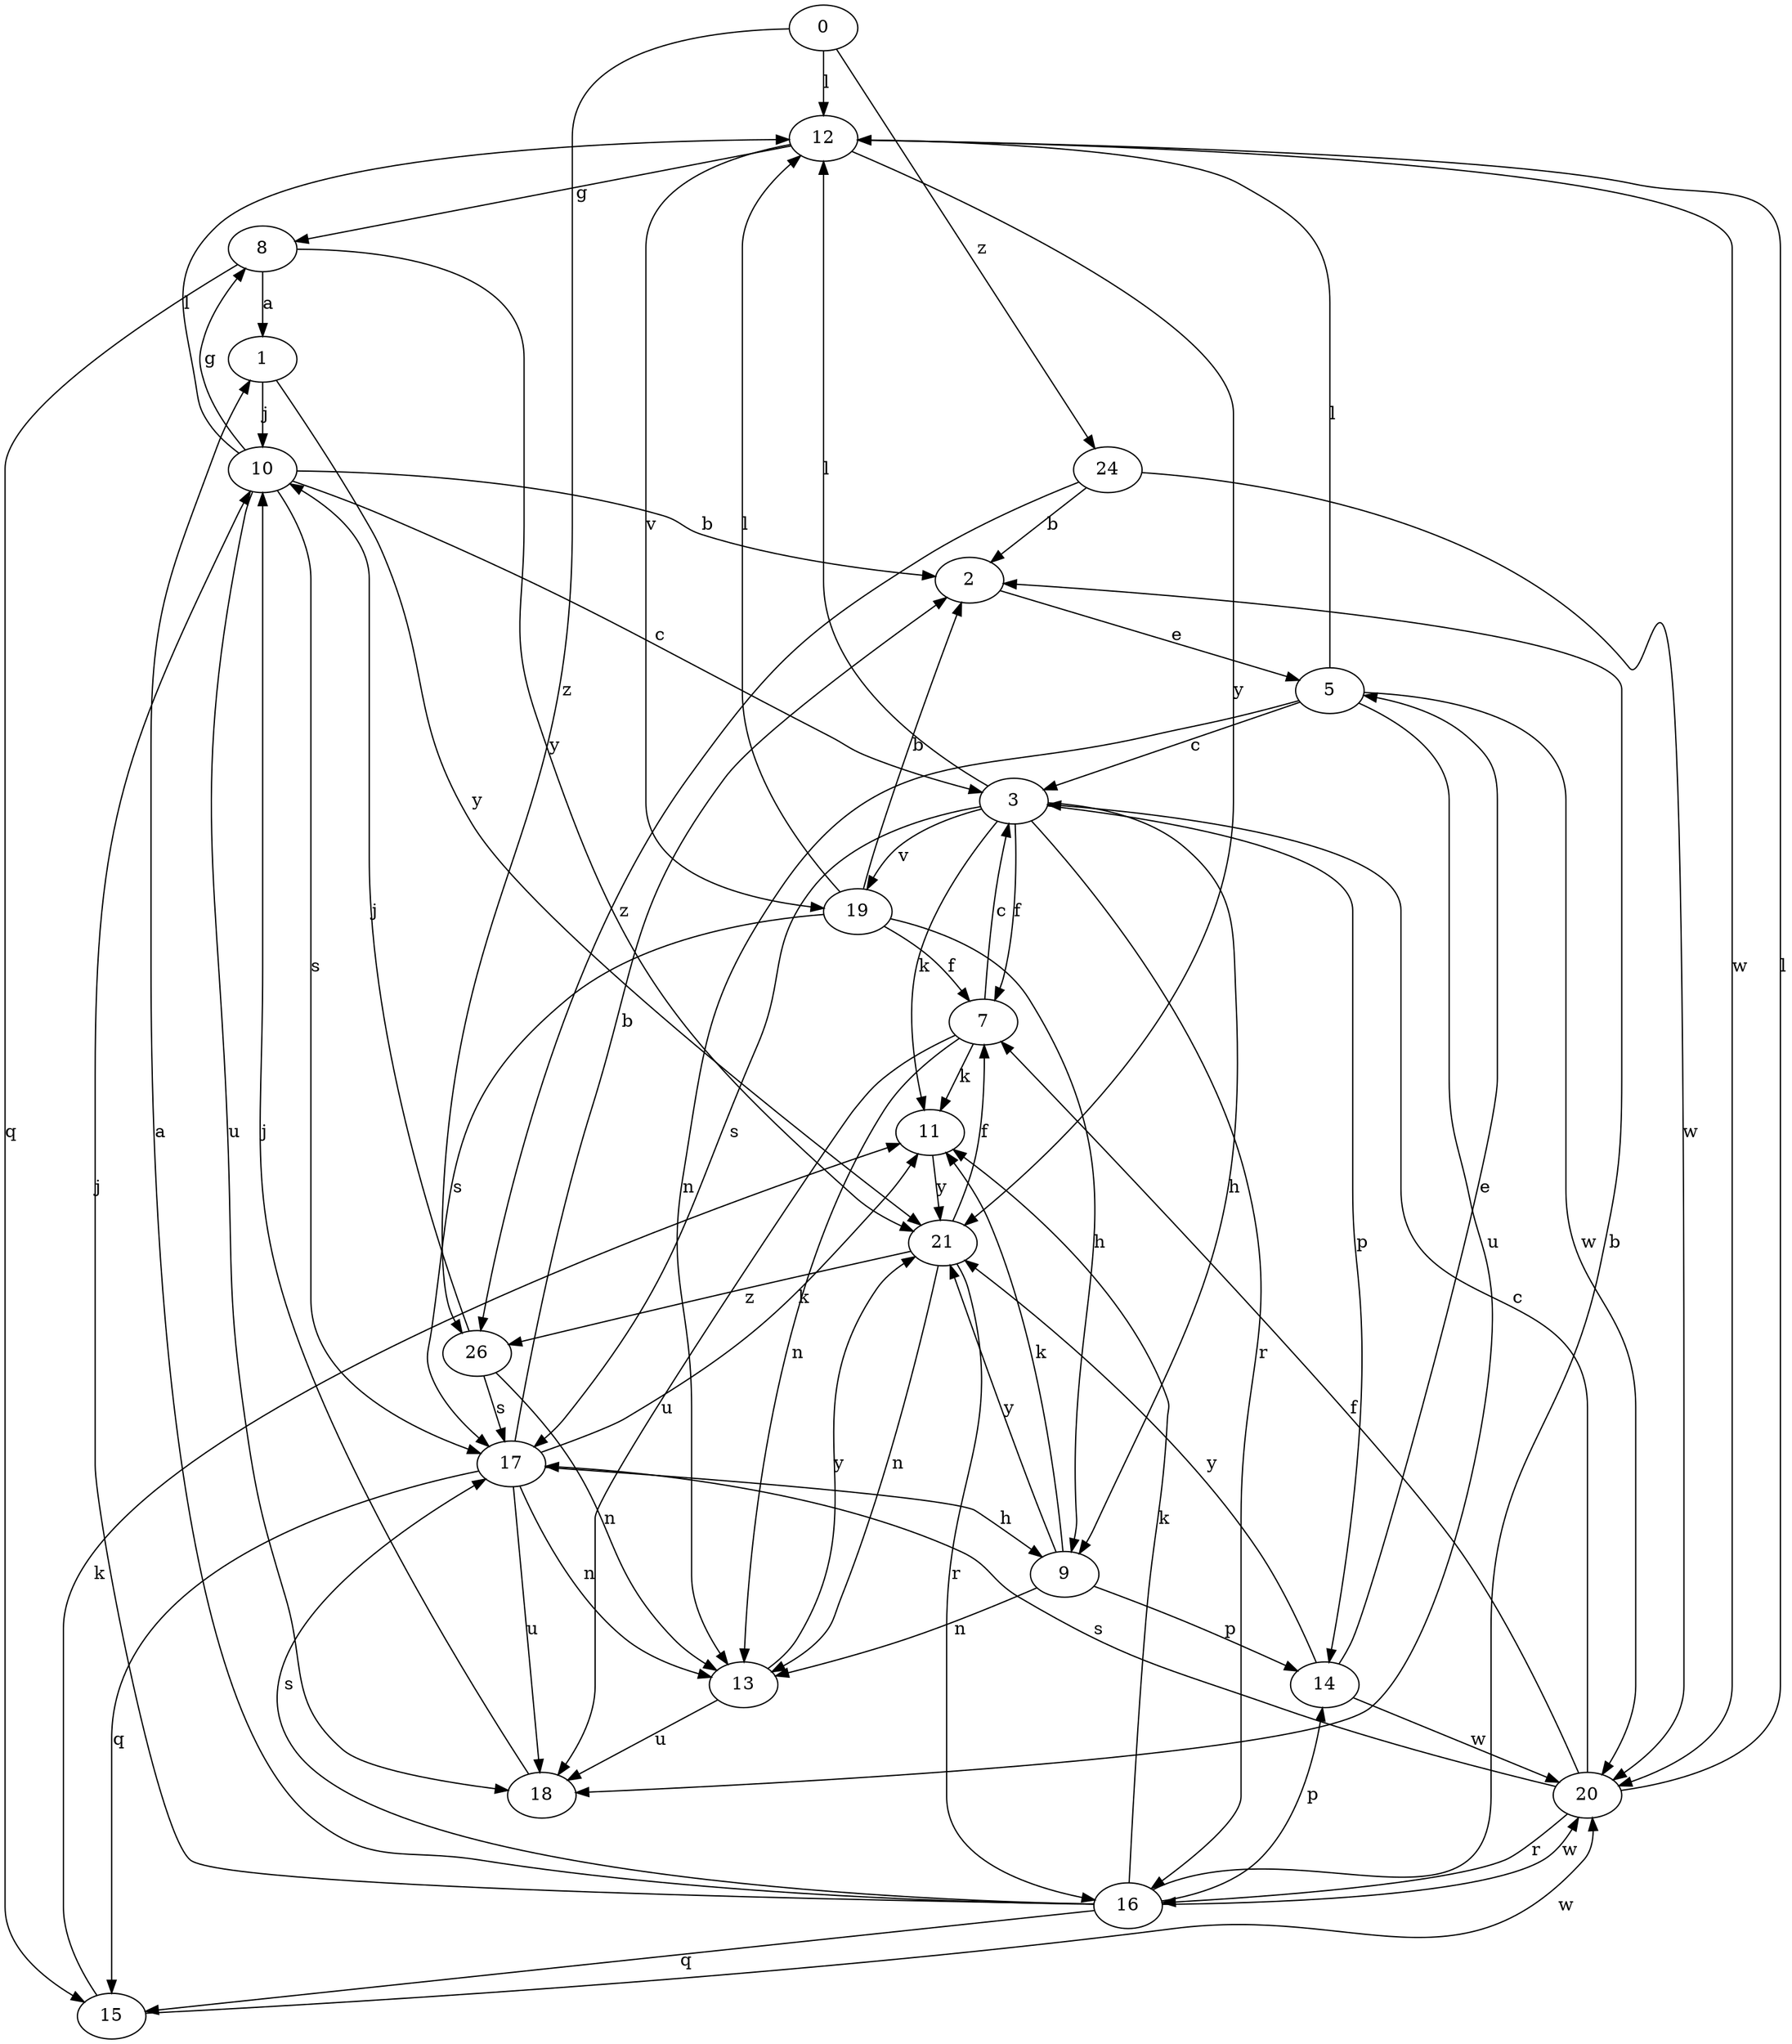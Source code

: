 strict digraph  {
0;
1;
2;
3;
5;
7;
8;
9;
10;
11;
12;
13;
14;
15;
16;
17;
18;
19;
20;
21;
24;
26;
0 -> 12  [label=l];
0 -> 24  [label=z];
0 -> 26  [label=z];
1 -> 10  [label=j];
1 -> 21  [label=y];
2 -> 5  [label=e];
3 -> 7  [label=f];
3 -> 9  [label=h];
3 -> 11  [label=k];
3 -> 12  [label=l];
3 -> 14  [label=p];
3 -> 16  [label=r];
3 -> 17  [label=s];
3 -> 19  [label=v];
5 -> 3  [label=c];
5 -> 12  [label=l];
5 -> 13  [label=n];
5 -> 18  [label=u];
5 -> 20  [label=w];
7 -> 3  [label=c];
7 -> 11  [label=k];
7 -> 13  [label=n];
7 -> 18  [label=u];
8 -> 1  [label=a];
8 -> 15  [label=q];
8 -> 21  [label=y];
9 -> 11  [label=k];
9 -> 13  [label=n];
9 -> 14  [label=p];
9 -> 21  [label=y];
10 -> 2  [label=b];
10 -> 3  [label=c];
10 -> 8  [label=g];
10 -> 12  [label=l];
10 -> 17  [label=s];
10 -> 18  [label=u];
11 -> 21  [label=y];
12 -> 8  [label=g];
12 -> 19  [label=v];
12 -> 20  [label=w];
12 -> 21  [label=y];
13 -> 18  [label=u];
13 -> 21  [label=y];
14 -> 5  [label=e];
14 -> 20  [label=w];
14 -> 21  [label=y];
15 -> 11  [label=k];
15 -> 20  [label=w];
16 -> 1  [label=a];
16 -> 2  [label=b];
16 -> 10  [label=j];
16 -> 11  [label=k];
16 -> 14  [label=p];
16 -> 15  [label=q];
16 -> 17  [label=s];
16 -> 20  [label=w];
17 -> 2  [label=b];
17 -> 9  [label=h];
17 -> 11  [label=k];
17 -> 13  [label=n];
17 -> 15  [label=q];
17 -> 18  [label=u];
18 -> 10  [label=j];
19 -> 2  [label=b];
19 -> 7  [label=f];
19 -> 9  [label=h];
19 -> 12  [label=l];
19 -> 17  [label=s];
20 -> 3  [label=c];
20 -> 7  [label=f];
20 -> 12  [label=l];
20 -> 16  [label=r];
20 -> 17  [label=s];
21 -> 7  [label=f];
21 -> 13  [label=n];
21 -> 16  [label=r];
21 -> 26  [label=z];
24 -> 2  [label=b];
24 -> 20  [label=w];
24 -> 26  [label=z];
26 -> 10  [label=j];
26 -> 13  [label=n];
26 -> 17  [label=s];
}
